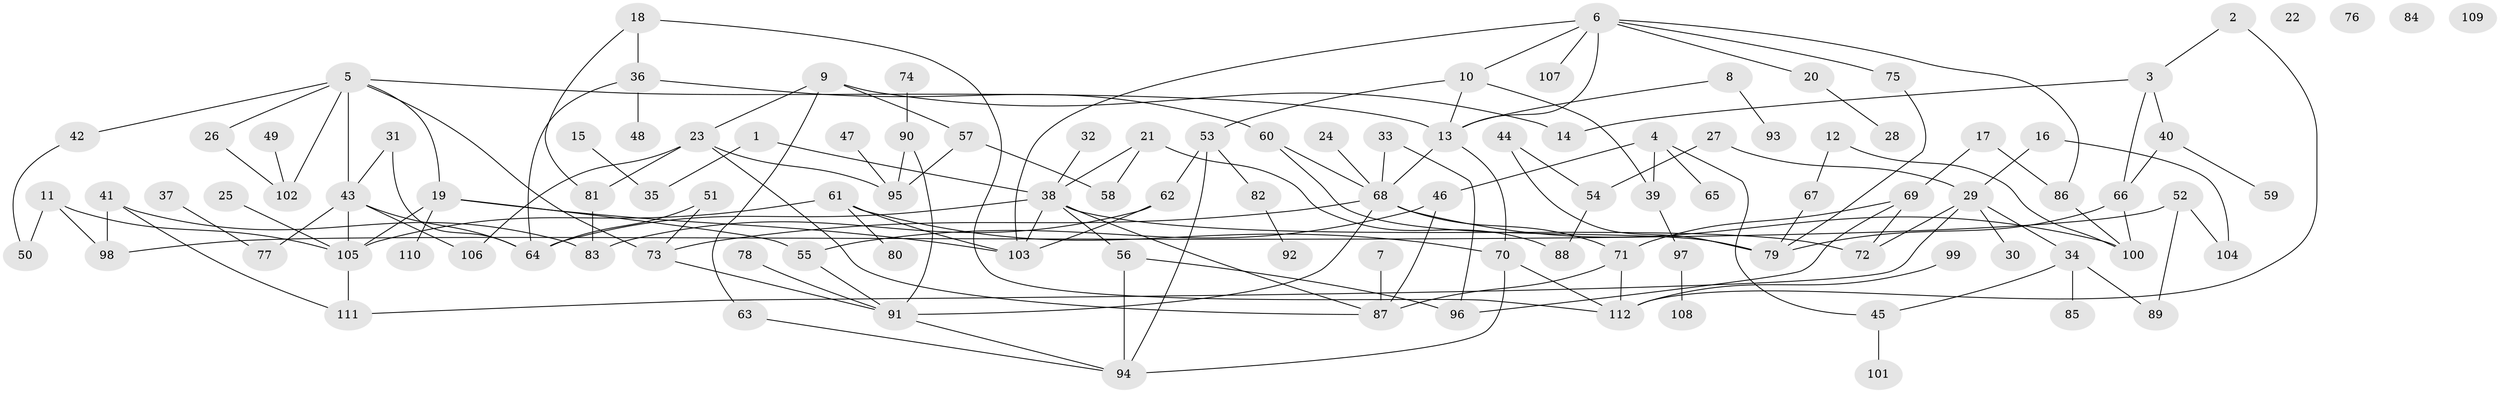 // Generated by graph-tools (version 1.1) at 2025/49/03/09/25 03:49:04]
// undirected, 112 vertices, 156 edges
graph export_dot {
graph [start="1"]
  node [color=gray90,style=filled];
  1;
  2;
  3;
  4;
  5;
  6;
  7;
  8;
  9;
  10;
  11;
  12;
  13;
  14;
  15;
  16;
  17;
  18;
  19;
  20;
  21;
  22;
  23;
  24;
  25;
  26;
  27;
  28;
  29;
  30;
  31;
  32;
  33;
  34;
  35;
  36;
  37;
  38;
  39;
  40;
  41;
  42;
  43;
  44;
  45;
  46;
  47;
  48;
  49;
  50;
  51;
  52;
  53;
  54;
  55;
  56;
  57;
  58;
  59;
  60;
  61;
  62;
  63;
  64;
  65;
  66;
  67;
  68;
  69;
  70;
  71;
  72;
  73;
  74;
  75;
  76;
  77;
  78;
  79;
  80;
  81;
  82;
  83;
  84;
  85;
  86;
  87;
  88;
  89;
  90;
  91;
  92;
  93;
  94;
  95;
  96;
  97;
  98;
  99;
  100;
  101;
  102;
  103;
  104;
  105;
  106;
  107;
  108;
  109;
  110;
  111;
  112;
  1 -- 35;
  1 -- 38;
  2 -- 3;
  2 -- 112;
  3 -- 14;
  3 -- 40;
  3 -- 66;
  4 -- 39;
  4 -- 45;
  4 -- 46;
  4 -- 65;
  5 -- 13;
  5 -- 19;
  5 -- 26;
  5 -- 42;
  5 -- 43;
  5 -- 73;
  5 -- 102;
  6 -- 10;
  6 -- 13;
  6 -- 20;
  6 -- 75;
  6 -- 86;
  6 -- 103;
  6 -- 107;
  7 -- 87;
  8 -- 13;
  8 -- 93;
  9 -- 14;
  9 -- 23;
  9 -- 57;
  9 -- 63;
  10 -- 13;
  10 -- 39;
  10 -- 53;
  11 -- 50;
  11 -- 98;
  11 -- 105;
  12 -- 67;
  12 -- 100;
  13 -- 68;
  13 -- 70;
  15 -- 35;
  16 -- 29;
  16 -- 104;
  17 -- 69;
  17 -- 86;
  18 -- 36;
  18 -- 81;
  18 -- 112;
  19 -- 55;
  19 -- 103;
  19 -- 105;
  19 -- 110;
  20 -- 28;
  21 -- 38;
  21 -- 58;
  21 -- 88;
  23 -- 81;
  23 -- 87;
  23 -- 95;
  23 -- 106;
  24 -- 68;
  25 -- 105;
  26 -- 102;
  27 -- 29;
  27 -- 54;
  29 -- 30;
  29 -- 34;
  29 -- 72;
  29 -- 111;
  31 -- 43;
  31 -- 64;
  32 -- 38;
  33 -- 68;
  33 -- 96;
  34 -- 45;
  34 -- 85;
  34 -- 89;
  36 -- 48;
  36 -- 60;
  36 -- 64;
  37 -- 77;
  38 -- 56;
  38 -- 64;
  38 -- 72;
  38 -- 87;
  38 -- 103;
  39 -- 97;
  40 -- 59;
  40 -- 66;
  41 -- 83;
  41 -- 98;
  41 -- 111;
  42 -- 50;
  43 -- 64;
  43 -- 77;
  43 -- 105;
  43 -- 106;
  44 -- 54;
  44 -- 79;
  45 -- 101;
  46 -- 55;
  46 -- 87;
  47 -- 95;
  49 -- 102;
  51 -- 64;
  51 -- 73;
  52 -- 89;
  52 -- 98;
  52 -- 104;
  53 -- 62;
  53 -- 82;
  53 -- 94;
  54 -- 88;
  55 -- 91;
  56 -- 94;
  56 -- 96;
  57 -- 58;
  57 -- 95;
  60 -- 68;
  60 -- 79;
  61 -- 70;
  61 -- 80;
  61 -- 103;
  61 -- 105;
  62 -- 83;
  62 -- 103;
  63 -- 94;
  66 -- 79;
  66 -- 100;
  67 -- 79;
  68 -- 71;
  68 -- 73;
  68 -- 91;
  68 -- 100;
  69 -- 71;
  69 -- 72;
  69 -- 96;
  70 -- 94;
  70 -- 112;
  71 -- 87;
  71 -- 112;
  73 -- 91;
  74 -- 90;
  75 -- 79;
  78 -- 91;
  81 -- 83;
  82 -- 92;
  86 -- 100;
  90 -- 91;
  90 -- 95;
  91 -- 94;
  97 -- 108;
  99 -- 112;
  105 -- 111;
}
